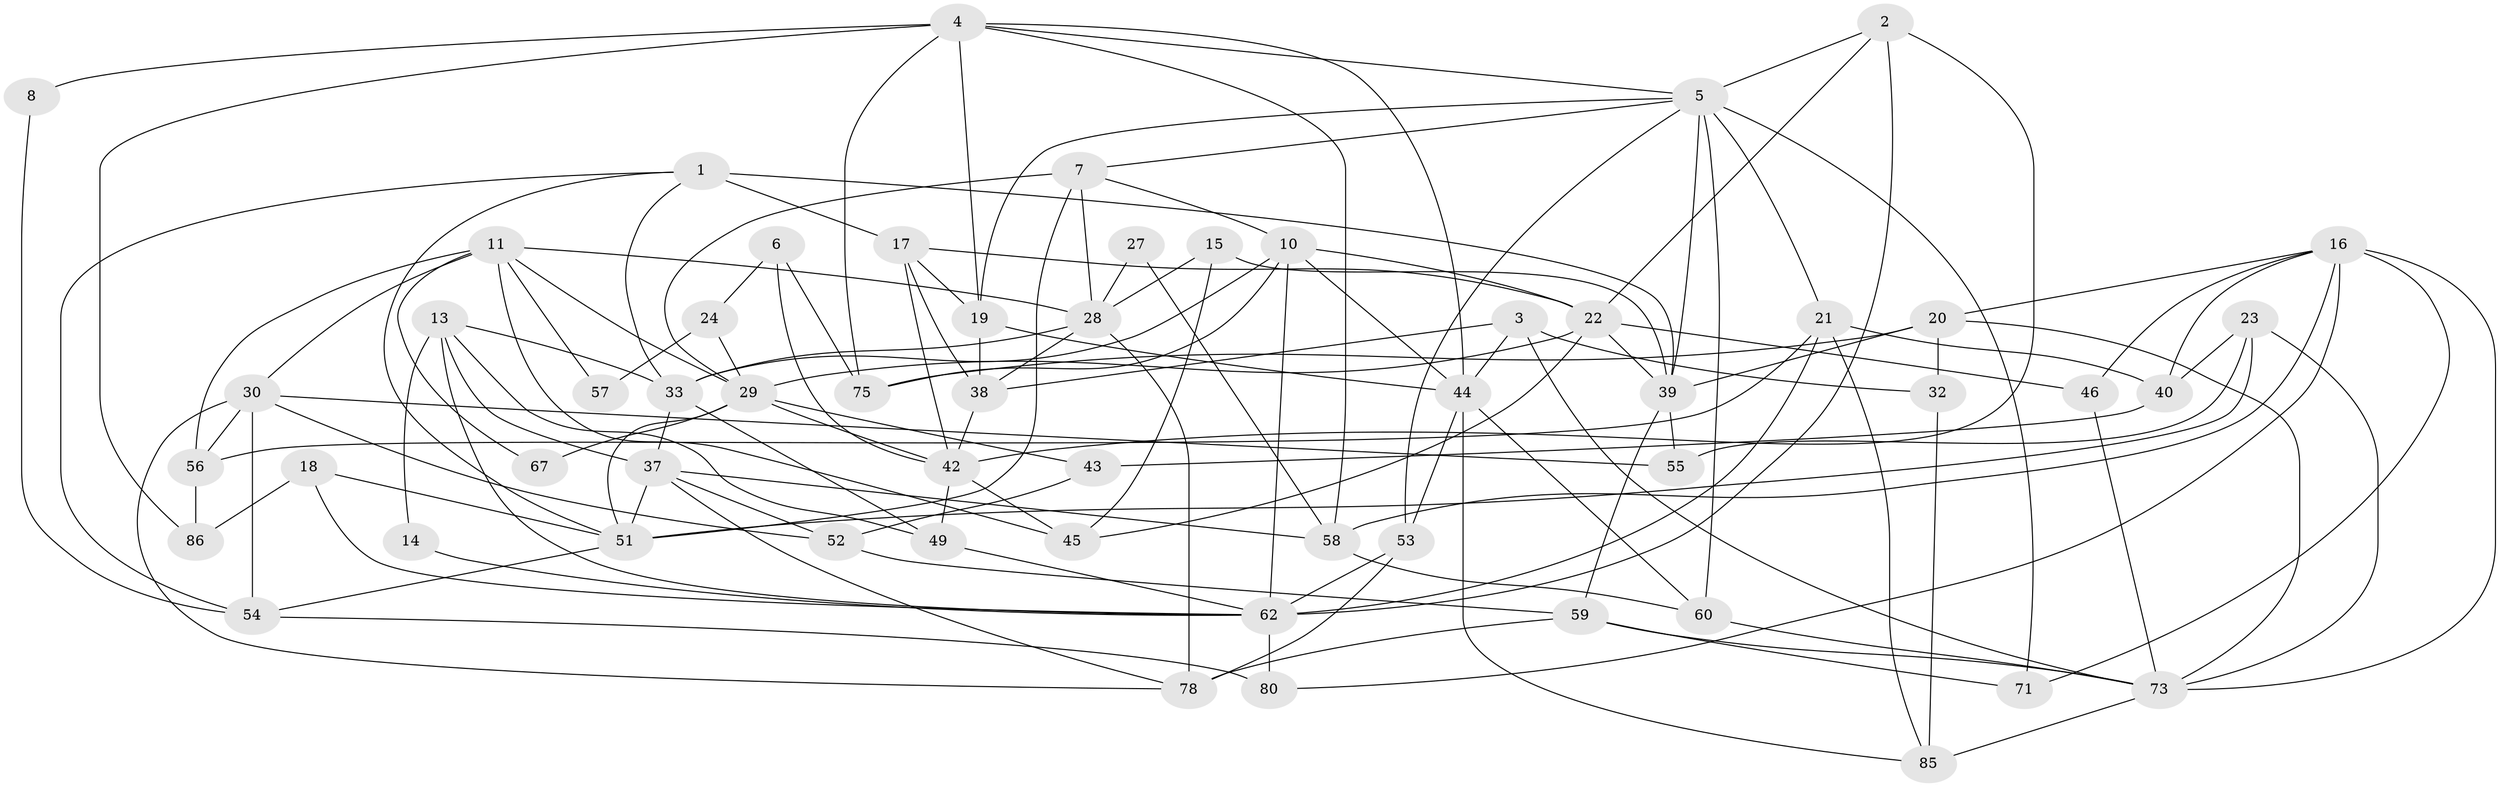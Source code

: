 // Generated by graph-tools (version 1.1) at 2025/23/03/03/25 07:23:58]
// undirected, 57 vertices, 136 edges
graph export_dot {
graph [start="1"]
  node [color=gray90,style=filled];
  1 [super="+25"];
  2 [super="+9"];
  3 [super="+41"];
  4 [super="+84"];
  5 [super="+34"];
  6;
  7;
  8;
  10 [super="+72"];
  11 [super="+12"];
  13 [super="+47"];
  14;
  15;
  16 [super="+65"];
  17 [super="+35"];
  18;
  19;
  20 [super="+36"];
  21 [super="+26"];
  22 [super="+31"];
  23;
  24;
  27;
  28 [super="+76"];
  29 [super="+79"];
  30 [super="+61"];
  32;
  33 [super="+48"];
  37 [super="+74"];
  38 [super="+50"];
  39 [super="+88"];
  40;
  42 [super="+77"];
  43;
  44 [super="+87"];
  45 [super="+68"];
  46;
  49 [super="+64"];
  51 [super="+66"];
  52;
  53;
  54;
  55;
  56;
  57;
  58 [super="+63"];
  59 [super="+69"];
  60 [super="+82"];
  62 [super="+70"];
  67;
  71;
  73 [super="+81"];
  75 [super="+83"];
  78;
  80;
  85;
  86;
  1 -- 17;
  1 -- 39 [weight=2];
  1 -- 33;
  1 -- 51;
  1 -- 54;
  2 -- 62;
  2 -- 22;
  2 -- 42 [weight=2];
  2 -- 5;
  3 -- 73;
  3 -- 38;
  3 -- 32;
  3 -- 44;
  4 -- 44;
  4 -- 5;
  4 -- 8;
  4 -- 58;
  4 -- 86;
  4 -- 75;
  4 -- 19;
  5 -- 39;
  5 -- 19;
  5 -- 60;
  5 -- 21 [weight=2];
  5 -- 7;
  5 -- 53;
  5 -- 71;
  6 -- 75 [weight=2];
  6 -- 24;
  6 -- 42;
  7 -- 10;
  7 -- 29;
  7 -- 28;
  7 -- 51;
  8 -- 54;
  10 -- 75;
  10 -- 62;
  10 -- 44;
  10 -- 33;
  10 -- 22;
  11 -- 56;
  11 -- 28;
  11 -- 45;
  11 -- 57;
  11 -- 67;
  11 -- 29;
  11 -- 30;
  13 -- 33 [weight=2];
  13 -- 37;
  13 -- 49;
  13 -- 62;
  13 -- 14;
  14 -- 62;
  15 -- 39;
  15 -- 28;
  15 -- 45;
  16 -- 71;
  16 -- 20;
  16 -- 80;
  16 -- 40;
  16 -- 46;
  16 -- 73;
  16 -- 58;
  17 -- 19;
  17 -- 22;
  17 -- 38;
  17 -- 42;
  18 -- 51;
  18 -- 86;
  18 -- 62;
  19 -- 44;
  19 -- 38;
  20 -- 73;
  20 -- 32;
  20 -- 39;
  20 -- 75;
  21 -- 85;
  21 -- 56;
  21 -- 62;
  21 -- 40;
  22 -- 39;
  22 -- 46;
  22 -- 29;
  22 -- 45;
  23 -- 73;
  23 -- 51;
  23 -- 40;
  23 -- 55;
  24 -- 29 [weight=2];
  24 -- 57;
  27 -- 28 [weight=2];
  27 -- 58;
  28 -- 38;
  28 -- 78;
  28 -- 33;
  29 -- 67;
  29 -- 42;
  29 -- 43;
  29 -- 51;
  30 -- 52;
  30 -- 78;
  30 -- 54;
  30 -- 55;
  30 -- 56;
  32 -- 85;
  33 -- 37;
  33 -- 49;
  37 -- 51 [weight=2];
  37 -- 52;
  37 -- 58;
  37 -- 78;
  38 -- 42;
  39 -- 59;
  39 -- 55;
  40 -- 43;
  42 -- 49;
  42 -- 45;
  43 -- 52;
  44 -- 85;
  44 -- 53;
  44 -- 60;
  46 -- 73;
  49 -- 62;
  51 -- 54;
  52 -- 59;
  53 -- 78;
  53 -- 62;
  54 -- 80;
  56 -- 86;
  58 -- 60;
  59 -- 78;
  59 -- 71;
  59 -- 73;
  60 -- 73;
  62 -- 80;
  73 -- 85;
}
